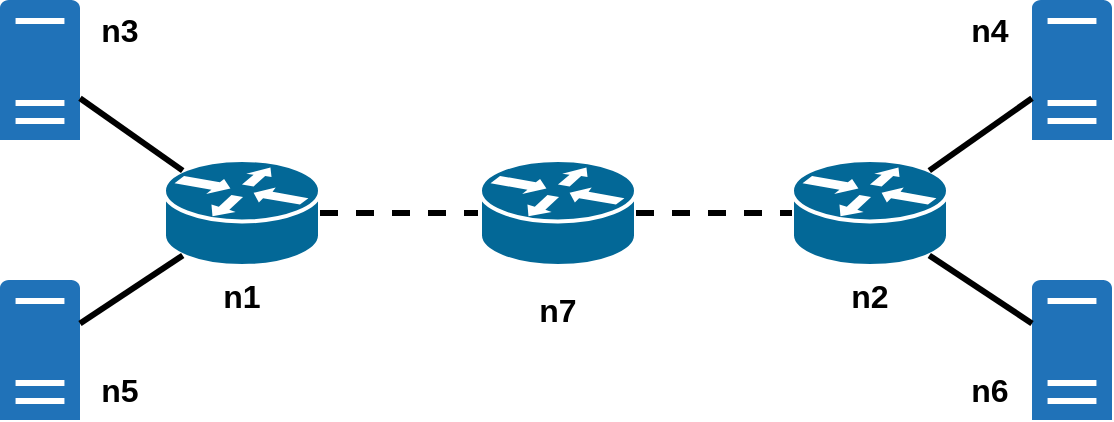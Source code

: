 <mxfile version="17.4.6" type="device"><diagram id="h8RLhZgutgCqT63q2cnz" name="Page-1"><mxGraphModel dx="663" dy="377" grid="1" gridSize="10" guides="1" tooltips="1" connect="1" arrows="1" fold="1" page="1" pageScale="1" pageWidth="827" pageHeight="1169" math="0" shadow="0"><root><mxCell id="0"/><mxCell id="1" parent="0"/><mxCell id="G3QJjCnMGvMX4KUp8qWS-1" value="" style="shape=mxgraph.cisco.routers.router;html=1;pointerEvents=1;dashed=0;fillColor=#036897;strokeColor=#ffffff;strokeWidth=2;verticalLabelPosition=bottom;verticalAlign=top;align=center;outlineConnect=0;" vertex="1" parent="1"><mxGeometry x="202" y="160" width="78" height="53" as="geometry"/></mxCell><mxCell id="G3QJjCnMGvMX4KUp8qWS-2" value="" style="shape=mxgraph.cisco.routers.router;html=1;pointerEvents=1;dashed=0;fillColor=#036897;strokeColor=#ffffff;strokeWidth=2;verticalLabelPosition=bottom;verticalAlign=top;align=center;outlineConnect=0;" vertex="1" parent="1"><mxGeometry x="516" y="160" width="78" height="53" as="geometry"/></mxCell><mxCell id="G3QJjCnMGvMX4KUp8qWS-3" value="" style="sketch=0;pointerEvents=1;shadow=0;dashed=0;html=1;strokeColor=none;labelPosition=center;verticalLabelPosition=bottom;verticalAlign=top;outlineConnect=0;align=center;shape=mxgraph.office.servers.physical_host;fillColor=#2072B8;" vertex="1" parent="1"><mxGeometry x="120" y="80" width="40" height="70" as="geometry"/></mxCell><mxCell id="G3QJjCnMGvMX4KUp8qWS-4" value="" style="sketch=0;pointerEvents=1;shadow=0;dashed=0;html=1;strokeColor=none;labelPosition=center;verticalLabelPosition=bottom;verticalAlign=top;outlineConnect=0;align=center;shape=mxgraph.office.servers.physical_host;fillColor=#2072B8;" vertex="1" parent="1"><mxGeometry x="120" y="220" width="40" height="70" as="geometry"/></mxCell><mxCell id="G3QJjCnMGvMX4KUp8qWS-5" value="" style="sketch=0;pointerEvents=1;shadow=0;dashed=0;html=1;strokeColor=none;labelPosition=center;verticalLabelPosition=bottom;verticalAlign=top;outlineConnect=0;align=center;shape=mxgraph.office.servers.physical_host;fillColor=#2072B8;" vertex="1" parent="1"><mxGeometry x="636" y="80" width="40" height="70" as="geometry"/></mxCell><mxCell id="G3QJjCnMGvMX4KUp8qWS-6" value="" style="sketch=0;pointerEvents=1;shadow=0;dashed=0;html=1;strokeColor=none;labelPosition=center;verticalLabelPosition=bottom;verticalAlign=top;outlineConnect=0;align=center;shape=mxgraph.office.servers.physical_host;fillColor=#2072B8;" vertex="1" parent="1"><mxGeometry x="636" y="220" width="40" height="70" as="geometry"/></mxCell><mxCell id="G3QJjCnMGvMX4KUp8qWS-8" value="" style="endArrow=none;html=1;rounded=0;strokeWidth=3;exitX=0.12;exitY=0.1;exitDx=0;exitDy=0;exitPerimeter=0;" edge="1" parent="1" source="G3QJjCnMGvMX4KUp8qWS-1" target="G3QJjCnMGvMX4KUp8qWS-3"><mxGeometry width="50" height="50" relative="1" as="geometry"><mxPoint x="270" y="310" as="sourcePoint"/><mxPoint x="320" y="260" as="targetPoint"/></mxGeometry></mxCell><mxCell id="G3QJjCnMGvMX4KUp8qWS-9" value="" style="endArrow=none;html=1;rounded=0;strokeWidth=3;exitX=0.12;exitY=0.9;exitDx=0;exitDy=0;exitPerimeter=0;" edge="1" parent="1" source="G3QJjCnMGvMX4KUp8qWS-1" target="G3QJjCnMGvMX4KUp8qWS-4"><mxGeometry width="50" height="50" relative="1" as="geometry"><mxPoint x="280" y="320" as="sourcePoint"/><mxPoint x="330" y="270" as="targetPoint"/></mxGeometry></mxCell><mxCell id="G3QJjCnMGvMX4KUp8qWS-10" value="" style="endArrow=none;html=1;rounded=0;strokeWidth=3;exitX=0.88;exitY=0.9;exitDx=0;exitDy=0;exitPerimeter=0;" edge="1" parent="1" source="G3QJjCnMGvMX4KUp8qWS-2" target="G3QJjCnMGvMX4KUp8qWS-6"><mxGeometry width="50" height="50" relative="1" as="geometry"><mxPoint x="446" y="330" as="sourcePoint"/><mxPoint x="496" y="280" as="targetPoint"/></mxGeometry></mxCell><mxCell id="G3QJjCnMGvMX4KUp8qWS-11" value="" style="endArrow=none;html=1;rounded=0;strokeWidth=3;exitX=0.88;exitY=0.1;exitDx=0;exitDy=0;exitPerimeter=0;" edge="1" parent="1" source="G3QJjCnMGvMX4KUp8qWS-2" target="G3QJjCnMGvMX4KUp8qWS-5"><mxGeometry width="50" height="50" relative="1" as="geometry"><mxPoint x="456" y="340" as="sourcePoint"/><mxPoint x="506" y="290" as="targetPoint"/></mxGeometry></mxCell><mxCell id="G3QJjCnMGvMX4KUp8qWS-12" value="" style="endArrow=none;html=1;rounded=0;strokeWidth=3;exitX=1;exitY=0.5;exitDx=0;exitDy=0;exitPerimeter=0;entryX=0;entryY=0.5;entryDx=0;entryDy=0;entryPerimeter=0;dashed=1;jumpSize=6;" edge="1" parent="1" source="G3QJjCnMGvMX4KUp8qWS-1" target="G3QJjCnMGvMX4KUp8qWS-20"><mxGeometry width="50" height="50" relative="1" as="geometry"><mxPoint x="310" y="350" as="sourcePoint"/><mxPoint x="360" y="300" as="targetPoint"/></mxGeometry></mxCell><mxCell id="G3QJjCnMGvMX4KUp8qWS-14" value="&lt;b&gt;&lt;font style=&quot;font-size: 16px&quot;&gt;n1&lt;/font&gt;&lt;/b&gt;" style="text;html=1;strokeColor=none;fillColor=none;align=center;verticalAlign=middle;whiteSpace=wrap;rounded=0;" vertex="1" parent="1"><mxGeometry x="211" y="213" width="60" height="30" as="geometry"/></mxCell><mxCell id="G3QJjCnMGvMX4KUp8qWS-15" value="&lt;b&gt;&lt;font style=&quot;font-size: 16px&quot;&gt;n3&lt;/font&gt;&lt;/b&gt;" style="text;html=1;strokeColor=none;fillColor=none;align=center;verticalAlign=middle;whiteSpace=wrap;rounded=0;" vertex="1" parent="1"><mxGeometry x="150" y="80" width="60" height="30" as="geometry"/></mxCell><mxCell id="G3QJjCnMGvMX4KUp8qWS-16" value="&lt;b&gt;&lt;font style=&quot;font-size: 16px&quot;&gt;n5&lt;/font&gt;&lt;/b&gt;" style="text;html=1;strokeColor=none;fillColor=none;align=center;verticalAlign=middle;whiteSpace=wrap;rounded=0;" vertex="1" parent="1"><mxGeometry x="150" y="260" width="60" height="30" as="geometry"/></mxCell><mxCell id="G3QJjCnMGvMX4KUp8qWS-17" value="&lt;b&gt;&lt;font style=&quot;font-size: 16px&quot;&gt;n4&lt;/font&gt;&lt;/b&gt;" style="text;html=1;strokeColor=none;fillColor=none;align=center;verticalAlign=middle;whiteSpace=wrap;rounded=0;" vertex="1" parent="1"><mxGeometry x="585" y="80" width="60" height="30" as="geometry"/></mxCell><mxCell id="G3QJjCnMGvMX4KUp8qWS-18" value="&lt;b&gt;&lt;font style=&quot;font-size: 16px&quot;&gt;n6&lt;/font&gt;&lt;/b&gt;" style="text;html=1;strokeColor=none;fillColor=none;align=center;verticalAlign=middle;whiteSpace=wrap;rounded=0;" vertex="1" parent="1"><mxGeometry x="585" y="260" width="60" height="30" as="geometry"/></mxCell><mxCell id="G3QJjCnMGvMX4KUp8qWS-19" value="&lt;b&gt;&lt;font style=&quot;font-size: 16px&quot;&gt;n2&lt;/font&gt;&lt;/b&gt;" style="text;html=1;strokeColor=none;fillColor=none;align=center;verticalAlign=middle;whiteSpace=wrap;rounded=0;" vertex="1" parent="1"><mxGeometry x="525" y="213" width="60" height="30" as="geometry"/></mxCell><mxCell id="G3QJjCnMGvMX4KUp8qWS-20" value="" style="shape=mxgraph.cisco.routers.router;html=1;pointerEvents=1;dashed=0;fillColor=#036897;strokeColor=#ffffff;strokeWidth=2;verticalLabelPosition=bottom;verticalAlign=top;align=center;outlineConnect=0;" vertex="1" parent="1"><mxGeometry x="360" y="160" width="78" height="53" as="geometry"/></mxCell><mxCell id="G3QJjCnMGvMX4KUp8qWS-21" value="" style="endArrow=none;html=1;rounded=0;strokeWidth=3;exitX=1;exitY=0.5;exitDx=0;exitDy=0;exitPerimeter=0;entryX=0;entryY=0.5;entryDx=0;entryDy=0;entryPerimeter=0;dashed=1;jumpSize=6;" edge="1" parent="1" source="G3QJjCnMGvMX4KUp8qWS-20" target="G3QJjCnMGvMX4KUp8qWS-2"><mxGeometry width="50" height="50" relative="1" as="geometry"><mxPoint x="290" y="196.5" as="sourcePoint"/><mxPoint x="370" y="196.5" as="targetPoint"/></mxGeometry></mxCell><mxCell id="G3QJjCnMGvMX4KUp8qWS-23" value="&lt;b&gt;&lt;font style=&quot;font-size: 16px&quot;&gt;n7&lt;/font&gt;&lt;/b&gt;" style="text;html=1;strokeColor=none;fillColor=none;align=center;verticalAlign=middle;whiteSpace=wrap;rounded=0;" vertex="1" parent="1"><mxGeometry x="369" y="220" width="60" height="30" as="geometry"/></mxCell></root></mxGraphModel></diagram></mxfile>